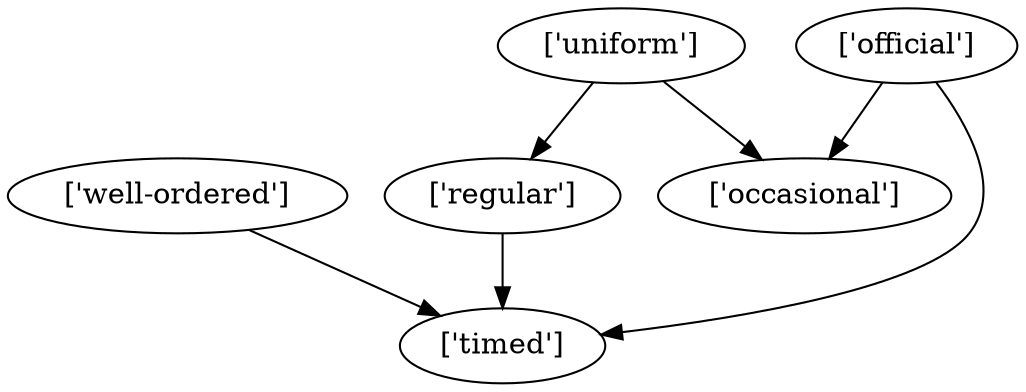 strict digraph  {
	"['well-ordered']" -> "['timed']";
	"['uniform']" -> "['regular']";
	"['uniform']" -> "['occasional']";
	"['regular']" -> "['timed']";
	"['official']" -> "['timed']";
	"['official']" -> "['occasional']";
}
